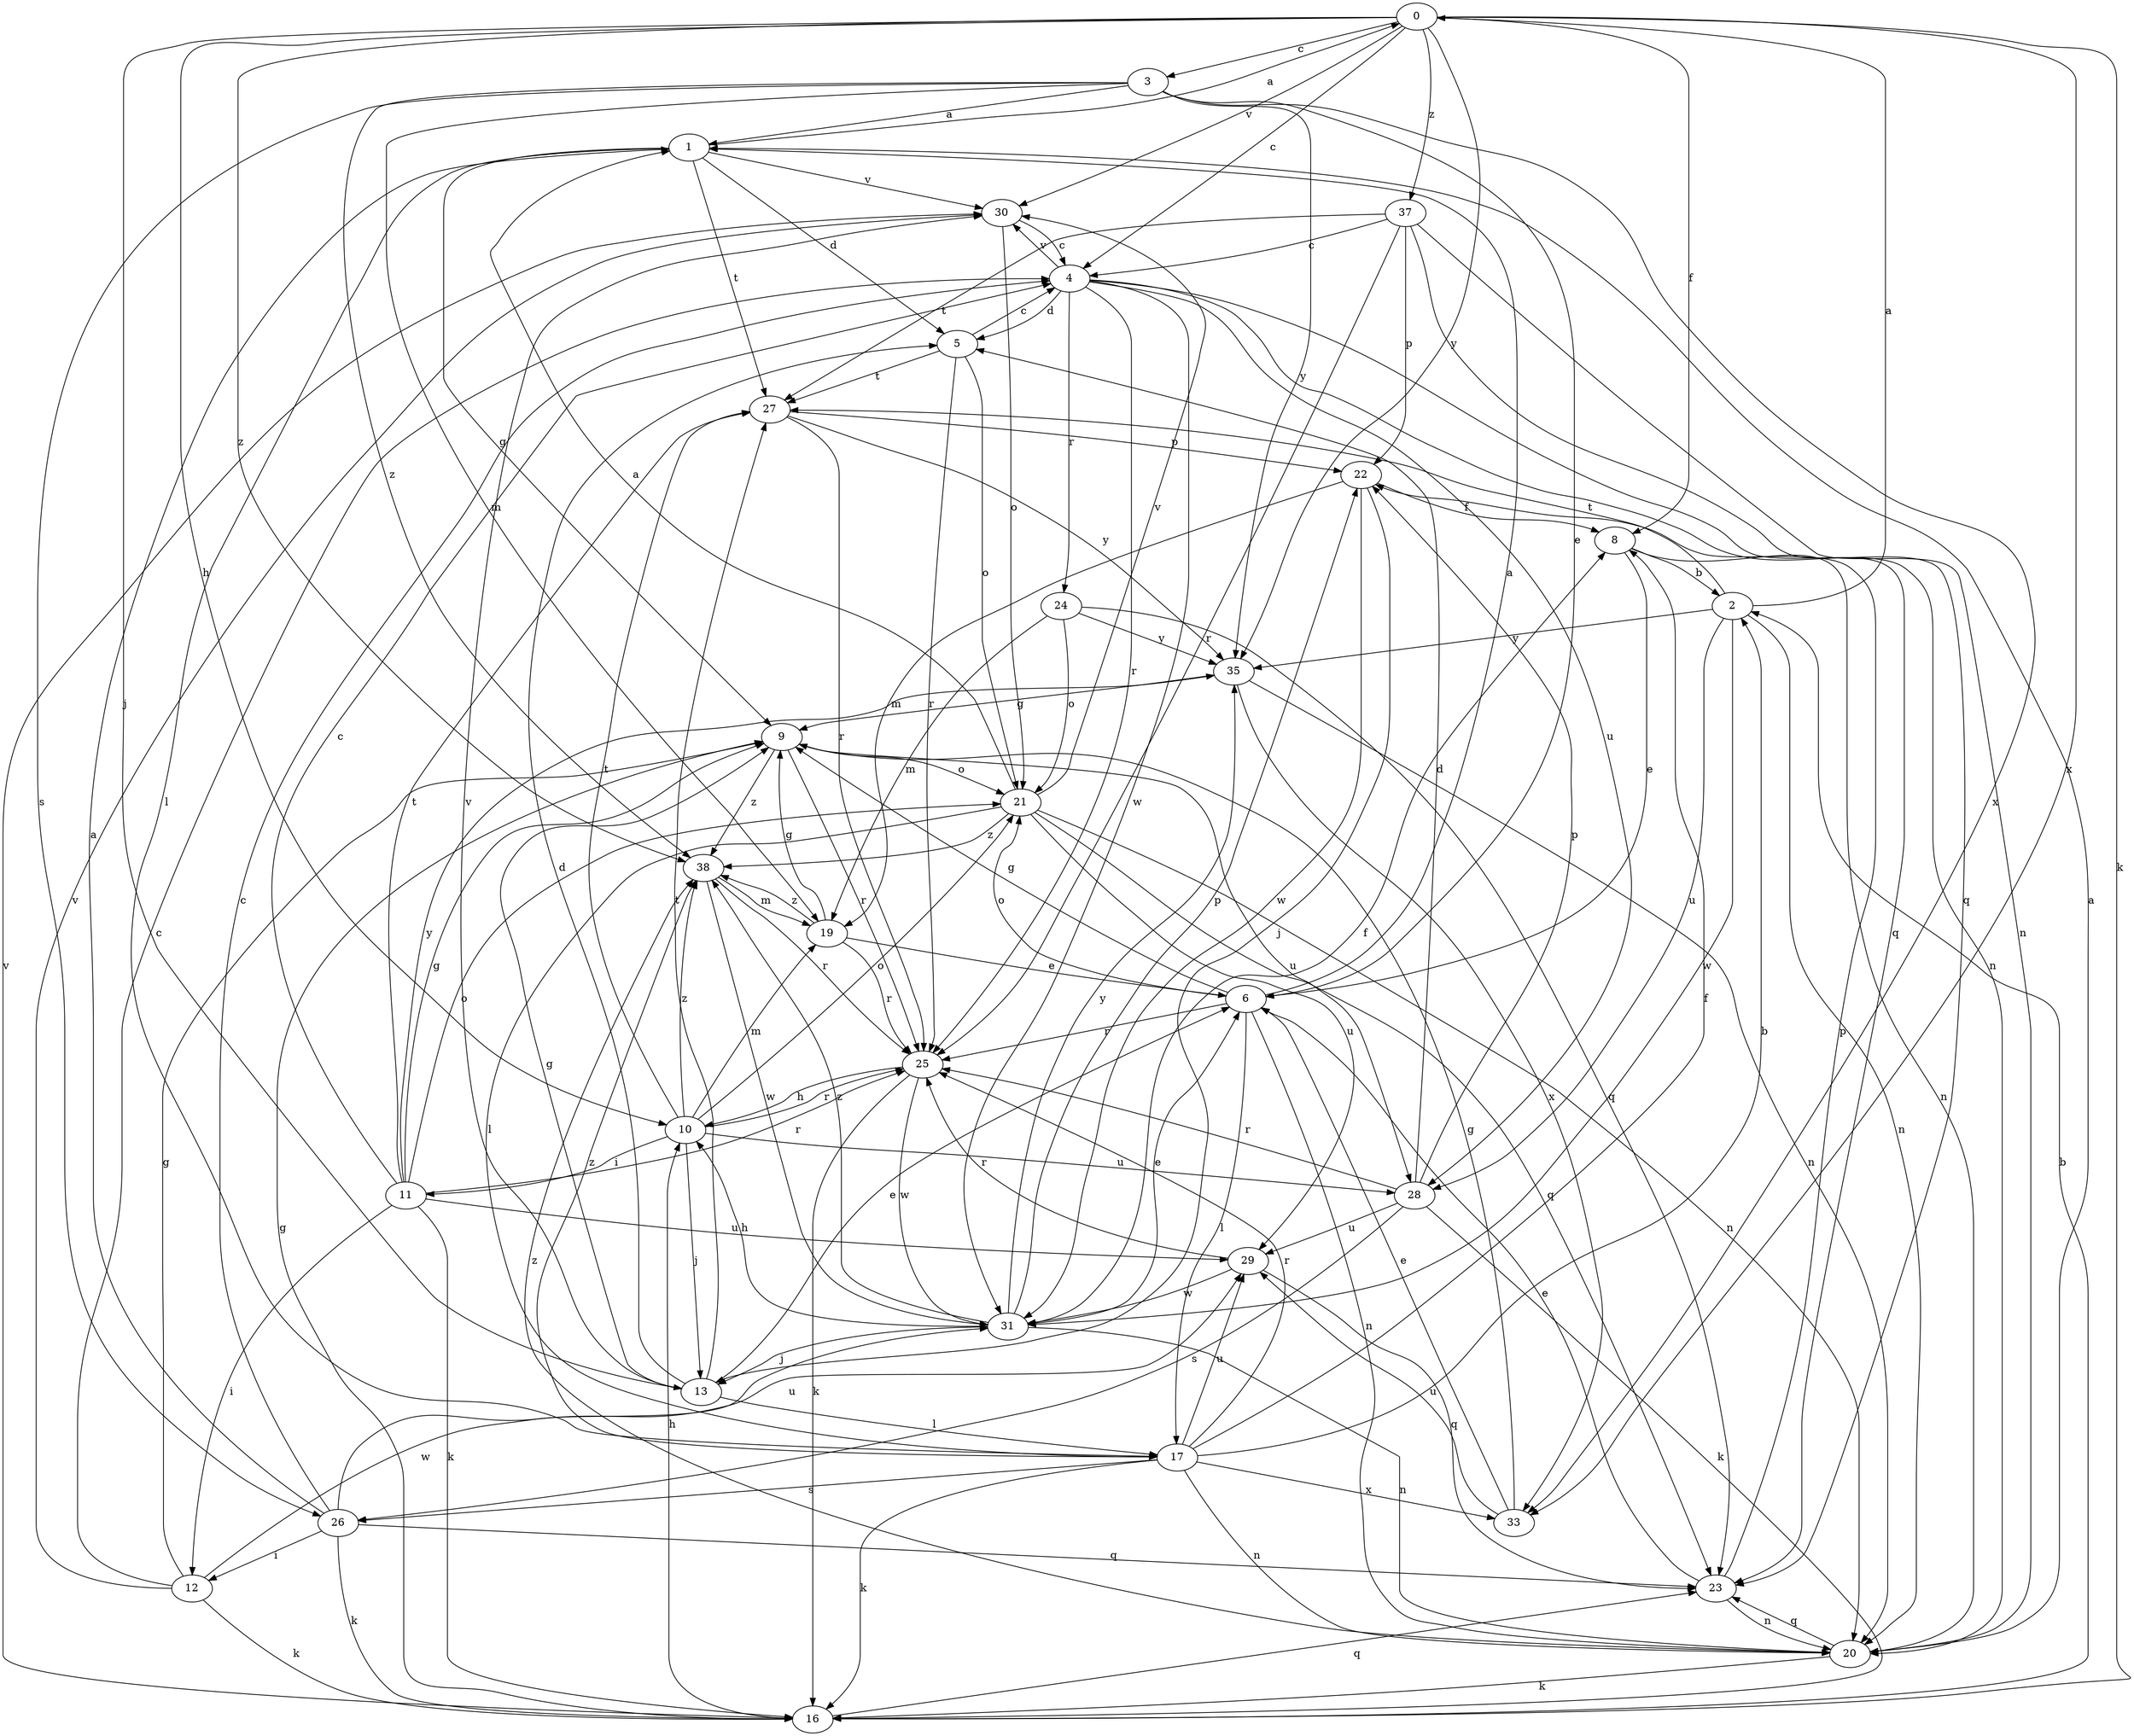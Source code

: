 strict digraph  {
0;
1;
2;
3;
4;
5;
6;
8;
9;
10;
11;
12;
13;
16;
17;
19;
20;
21;
22;
23;
24;
25;
26;
27;
28;
29;
30;
31;
33;
35;
37;
38;
0 -> 3  [label=c];
0 -> 4  [label=c];
0 -> 8  [label=f];
0 -> 10  [label=h];
0 -> 13  [label=j];
0 -> 16  [label=k];
0 -> 30  [label=v];
0 -> 33  [label=x];
0 -> 35  [label=y];
0 -> 37  [label=z];
0 -> 38  [label=z];
1 -> 0  [label=a];
1 -> 5  [label=d];
1 -> 9  [label=g];
1 -> 17  [label=l];
1 -> 27  [label=t];
1 -> 30  [label=v];
2 -> 0  [label=a];
2 -> 20  [label=n];
2 -> 27  [label=t];
2 -> 28  [label=u];
2 -> 31  [label=w];
2 -> 35  [label=y];
3 -> 1  [label=a];
3 -> 6  [label=e];
3 -> 19  [label=m];
3 -> 26  [label=s];
3 -> 33  [label=x];
3 -> 35  [label=y];
3 -> 38  [label=z];
4 -> 5  [label=d];
4 -> 20  [label=n];
4 -> 23  [label=q];
4 -> 24  [label=r];
4 -> 25  [label=r];
4 -> 28  [label=u];
4 -> 30  [label=v];
4 -> 31  [label=w];
5 -> 4  [label=c];
5 -> 21  [label=o];
5 -> 25  [label=r];
5 -> 27  [label=t];
6 -> 1  [label=a];
6 -> 9  [label=g];
6 -> 17  [label=l];
6 -> 20  [label=n];
6 -> 21  [label=o];
6 -> 25  [label=r];
8 -> 2  [label=b];
8 -> 6  [label=e];
8 -> 20  [label=n];
9 -> 21  [label=o];
9 -> 25  [label=r];
9 -> 28  [label=u];
9 -> 38  [label=z];
10 -> 11  [label=i];
10 -> 13  [label=j];
10 -> 19  [label=m];
10 -> 21  [label=o];
10 -> 25  [label=r];
10 -> 27  [label=t];
10 -> 28  [label=u];
10 -> 38  [label=z];
11 -> 4  [label=c];
11 -> 9  [label=g];
11 -> 12  [label=i];
11 -> 16  [label=k];
11 -> 21  [label=o];
11 -> 25  [label=r];
11 -> 27  [label=t];
11 -> 29  [label=u];
11 -> 35  [label=y];
12 -> 4  [label=c];
12 -> 9  [label=g];
12 -> 16  [label=k];
12 -> 30  [label=v];
12 -> 31  [label=w];
13 -> 5  [label=d];
13 -> 6  [label=e];
13 -> 9  [label=g];
13 -> 17  [label=l];
13 -> 27  [label=t];
13 -> 30  [label=v];
16 -> 2  [label=b];
16 -> 9  [label=g];
16 -> 10  [label=h];
16 -> 23  [label=q];
16 -> 30  [label=v];
17 -> 2  [label=b];
17 -> 8  [label=f];
17 -> 16  [label=k];
17 -> 20  [label=n];
17 -> 25  [label=r];
17 -> 26  [label=s];
17 -> 29  [label=u];
17 -> 33  [label=x];
17 -> 38  [label=z];
19 -> 6  [label=e];
19 -> 9  [label=g];
19 -> 25  [label=r];
19 -> 38  [label=z];
20 -> 1  [label=a];
20 -> 16  [label=k];
20 -> 23  [label=q];
20 -> 38  [label=z];
21 -> 1  [label=a];
21 -> 17  [label=l];
21 -> 20  [label=n];
21 -> 23  [label=q];
21 -> 29  [label=u];
21 -> 30  [label=v];
21 -> 38  [label=z];
22 -> 8  [label=f];
22 -> 13  [label=j];
22 -> 19  [label=m];
22 -> 31  [label=w];
23 -> 6  [label=e];
23 -> 20  [label=n];
23 -> 22  [label=p];
24 -> 19  [label=m];
24 -> 21  [label=o];
24 -> 23  [label=q];
24 -> 35  [label=y];
25 -> 10  [label=h];
25 -> 16  [label=k];
25 -> 31  [label=w];
26 -> 1  [label=a];
26 -> 4  [label=c];
26 -> 12  [label=i];
26 -> 16  [label=k];
26 -> 23  [label=q];
26 -> 29  [label=u];
27 -> 22  [label=p];
27 -> 25  [label=r];
27 -> 35  [label=y];
28 -> 5  [label=d];
28 -> 16  [label=k];
28 -> 22  [label=p];
28 -> 25  [label=r];
28 -> 26  [label=s];
28 -> 29  [label=u];
29 -> 23  [label=q];
29 -> 25  [label=r];
29 -> 31  [label=w];
30 -> 4  [label=c];
30 -> 21  [label=o];
31 -> 6  [label=e];
31 -> 8  [label=f];
31 -> 10  [label=h];
31 -> 13  [label=j];
31 -> 20  [label=n];
31 -> 22  [label=p];
31 -> 35  [label=y];
31 -> 38  [label=z];
33 -> 6  [label=e];
33 -> 9  [label=g];
33 -> 29  [label=u];
35 -> 9  [label=g];
35 -> 20  [label=n];
35 -> 33  [label=x];
37 -> 4  [label=c];
37 -> 20  [label=n];
37 -> 22  [label=p];
37 -> 23  [label=q];
37 -> 25  [label=r];
37 -> 27  [label=t];
38 -> 19  [label=m];
38 -> 25  [label=r];
38 -> 31  [label=w];
}
